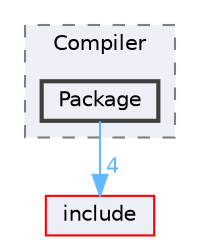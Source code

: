 digraph "/Users/fola/Documents/ArkScript/Ark/src/arkreactor/Compiler/Package"
{
 // INTERACTIVE_SVG=YES
 // LATEX_PDF_SIZE
  bgcolor="transparent";
  edge [fontname=Helvetica,fontsize=10,labelfontname=Helvetica,labelfontsize=10];
  node [fontname=Helvetica,fontsize=10,shape=box,height=0.2,width=0.4];
  compound=true
  subgraph clusterdir_548d85becfdd8b4d1d64f6a452aea6ab {
    graph [ bgcolor="#edf0f7", pencolor="grey50", label="Compiler", fontname=Helvetica,fontsize=10 style="filled,dashed", URL="dir_548d85becfdd8b4d1d64f6a452aea6ab.html",tooltip=""]
  dir_4d2f5f8785436e272417245a8e9ba9e9 [label="Package", fillcolor="#edf0f7", color="grey25", style="filled,bold", URL="dir_4d2f5f8785436e272417245a8e9ba9e9.html",tooltip=""];
  }
  dir_d44c64559bbebec7f509842c48db8b23 [label="include", fillcolor="#edf0f7", color="red", style="filled", URL="dir_d44c64559bbebec7f509842c48db8b23.html",tooltip=""];
  dir_4d2f5f8785436e272417245a8e9ba9e9->dir_d44c64559bbebec7f509842c48db8b23 [headlabel="4", labeldistance=1.5 headhref="dir_000017_000011.html" href="dir_000017_000011.html" color="steelblue1" fontcolor="steelblue1"];
}
